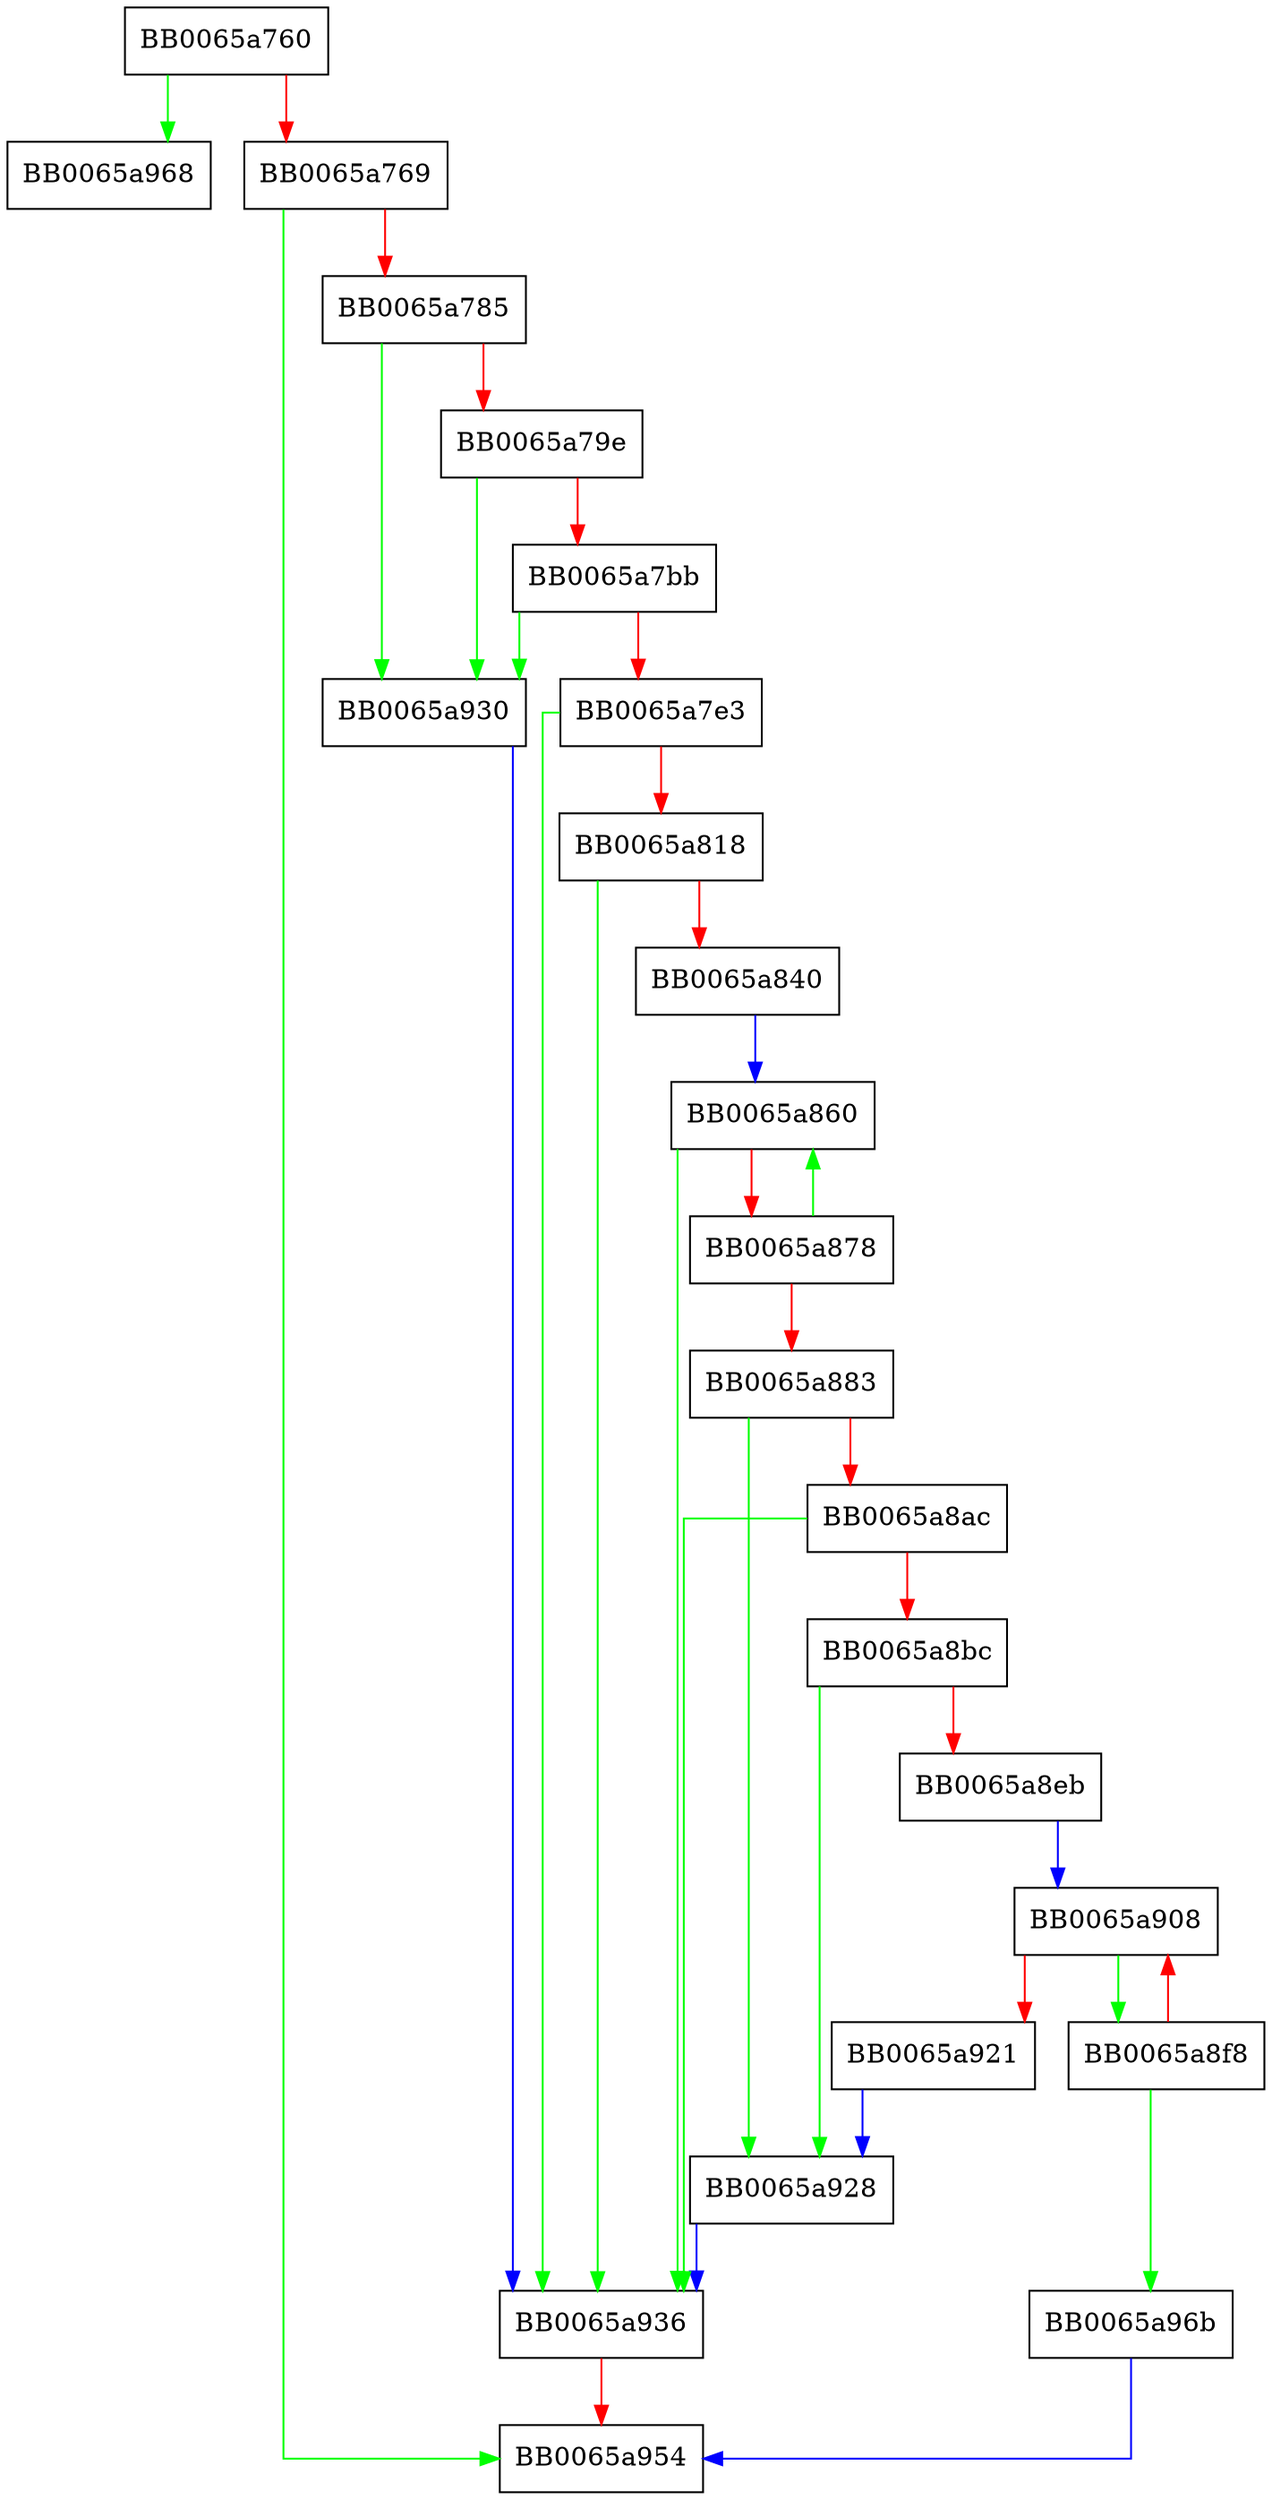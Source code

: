 digraph X509_ocspid_print {
  node [shape="box"];
  graph [splines=ortho];
  BB0065a760 -> BB0065a968 [color="green"];
  BB0065a760 -> BB0065a769 [color="red"];
  BB0065a769 -> BB0065a954 [color="green"];
  BB0065a769 -> BB0065a785 [color="red"];
  BB0065a785 -> BB0065a930 [color="green"];
  BB0065a785 -> BB0065a79e [color="red"];
  BB0065a79e -> BB0065a930 [color="green"];
  BB0065a79e -> BB0065a7bb [color="red"];
  BB0065a7bb -> BB0065a930 [color="green"];
  BB0065a7bb -> BB0065a7e3 [color="red"];
  BB0065a7e3 -> BB0065a936 [color="green"];
  BB0065a7e3 -> BB0065a818 [color="red"];
  BB0065a818 -> BB0065a936 [color="green"];
  BB0065a818 -> BB0065a840 [color="red"];
  BB0065a840 -> BB0065a860 [color="blue"];
  BB0065a860 -> BB0065a936 [color="green"];
  BB0065a860 -> BB0065a878 [color="red"];
  BB0065a878 -> BB0065a860 [color="green"];
  BB0065a878 -> BB0065a883 [color="red"];
  BB0065a883 -> BB0065a928 [color="green"];
  BB0065a883 -> BB0065a8ac [color="red"];
  BB0065a8ac -> BB0065a936 [color="green"];
  BB0065a8ac -> BB0065a8bc [color="red"];
  BB0065a8bc -> BB0065a928 [color="green"];
  BB0065a8bc -> BB0065a8eb [color="red"];
  BB0065a8eb -> BB0065a908 [color="blue"];
  BB0065a8f8 -> BB0065a96b [color="green"];
  BB0065a8f8 -> BB0065a908 [color="red"];
  BB0065a908 -> BB0065a8f8 [color="green"];
  BB0065a908 -> BB0065a921 [color="red"];
  BB0065a921 -> BB0065a928 [color="blue"];
  BB0065a928 -> BB0065a936 [color="blue"];
  BB0065a930 -> BB0065a936 [color="blue"];
  BB0065a936 -> BB0065a954 [color="red"];
  BB0065a96b -> BB0065a954 [color="blue"];
}